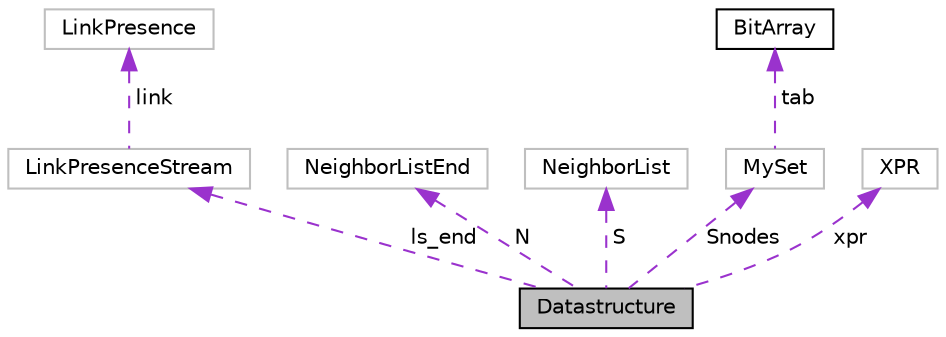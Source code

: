 digraph "Datastructure"
{
 // LATEX_PDF_SIZE
  edge [fontname="Helvetica",fontsize="10",labelfontname="Helvetica",labelfontsize="10"];
  node [fontname="Helvetica",fontsize="10",shape=record];
  Node1 [label="Datastructure",height=0.2,width=0.4,color="black", fillcolor="grey75", style="filled", fontcolor="black",tooltip=" "];
  Node2 -> Node1 [dir="back",color="darkorchid3",fontsize="10",style="dashed",label=" ls_end" ];
  Node2 [label="LinkPresenceStream",height=0.2,width=0.4,color="grey75", fillcolor="white", style="filled",URL="$structLinkPresenceStream.html",tooltip=" "];
  Node3 -> Node2 [dir="back",color="darkorchid3",fontsize="10",style="dashed",label=" link" ];
  Node3 [label="LinkPresence",height=0.2,width=0.4,color="grey75", fillcolor="white", style="filled",URL="$structLinkPresence.html",tooltip=" "];
  Node4 -> Node1 [dir="back",color="darkorchid3",fontsize="10",style="dashed",label=" N" ];
  Node4 [label="NeighborListEnd",height=0.2,width=0.4,color="grey75", fillcolor="white", style="filled",URL="$structNeighborListEnd.html",tooltip=" "];
  Node5 -> Node1 [dir="back",color="darkorchid3",fontsize="10",style="dashed",label=" S" ];
  Node5 [label="NeighborList",height=0.2,width=0.4,color="grey75", fillcolor="white", style="filled",URL="$structNeighborList.html",tooltip=" "];
  Node6 -> Node1 [dir="back",color="darkorchid3",fontsize="10",style="dashed",label=" Snodes" ];
  Node6 [label="MySet",height=0.2,width=0.4,color="grey75", fillcolor="white", style="filled",URL="$structMySet.html",tooltip=" "];
  Node7 -> Node6 [dir="back",color="darkorchid3",fontsize="10",style="dashed",label=" tab" ];
  Node7 [label="BitArray",height=0.2,width=0.4,color="black", fillcolor="white", style="filled",URL="$structBitArray.html",tooltip="The structure of a variable length array of bits."];
  Node8 -> Node1 [dir="back",color="darkorchid3",fontsize="10",style="dashed",label=" xpr" ];
  Node8 [label="XPR",height=0.2,width=0.4,color="grey75", fillcolor="white", style="filled",URL="$structXPR.html",tooltip=" "];
}
